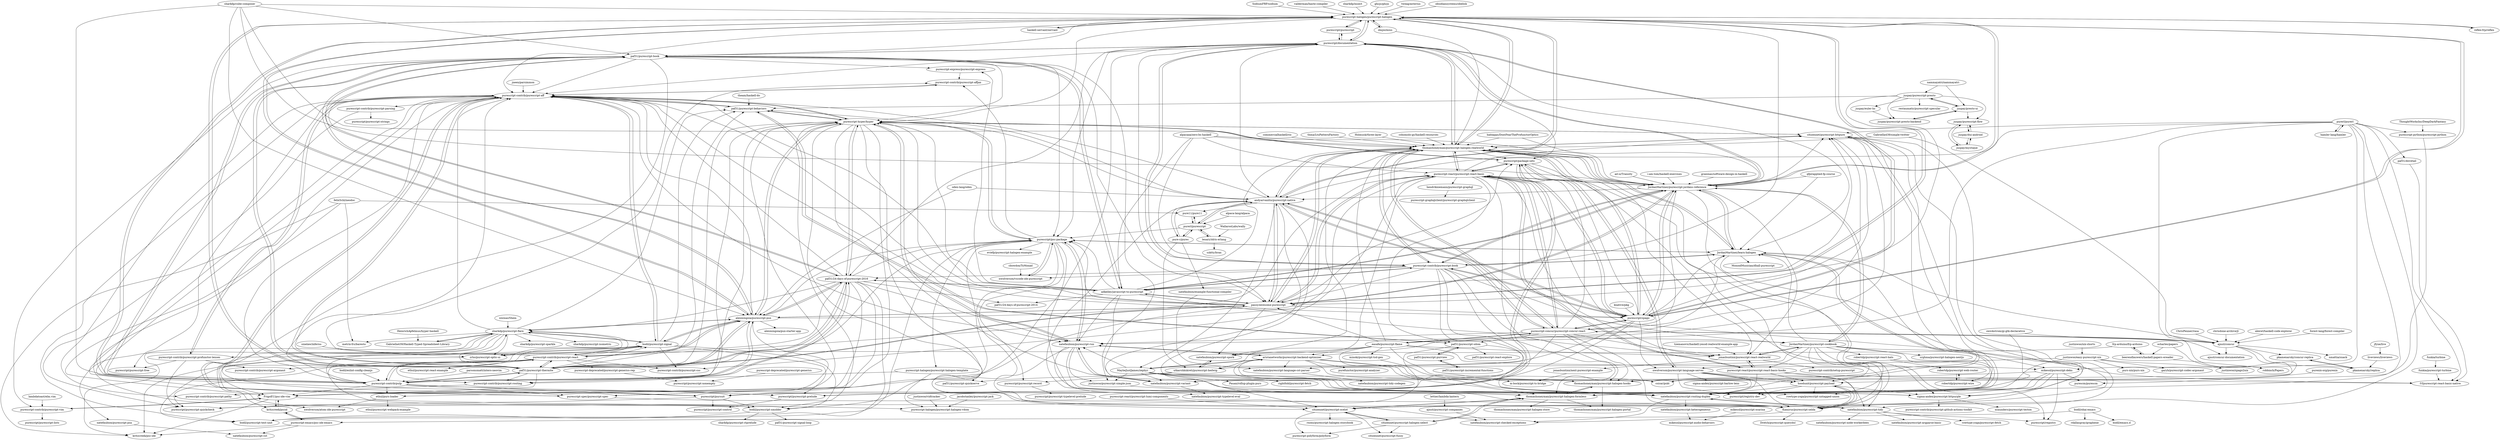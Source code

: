 digraph G {
"tweag/asterius" -> "purescript-halogen/purescript-halogen" ["e"=1]
"purescript/purescript" -> "purescript-halogen/purescript-halogen" ["e"=1]
"purescript/purescript" -> "purescript/documentation" ["e"=1]
"JordanMartinez/purescript-jordans-reference" -> "thomashoneyman/purescript-halogen-realworld"
"JordanMartinez/purescript-jordans-reference" -> "purescript-contrib/purescript-book"
"JordanMartinez/purescript-jordans-reference" -> "JordanMartinez/learn-halogen"
"JordanMartinez/purescript-jordans-reference" -> "purescript/spago"
"JordanMartinez/purescript-jordans-reference" -> "purescript-halogen/purescript-halogen"
"JordanMartinez/purescript-jordans-reference" -> "JordanMartinez/purescript-cookbook"
"JordanMartinez/purescript-jordans-reference" -> "purescript/documentation"
"JordanMartinez/purescript-jordans-reference" -> "purescript-react/purescript-react-basic"
"JordanMartinez/purescript-jordans-reference" -> "passy/awesome-purescript"
"JordanMartinez/purescript-jordans-reference" -> "purescript-concur/purescript-concur-react"
"JordanMartinez/purescript-jordans-reference" -> "citizennet/purescript-httpure"
"JordanMartinez/purescript-jordans-reference" -> "adkelley/javascript-to-purescript"
"JordanMartinez/purescript-jordans-reference" -> "Kamirus/purescript-selda"
"JordanMartinez/purescript-jordans-reference" -> "jonasbuntinx/purescript-react-realworld"
"JordanMartinez/purescript-jordans-reference" -> "andyarvanitis/purescript-native"
"qfpl/applied-fp-course" -> "JordanMartinez/learn-halogen" ["e"=1]
"qfpl/applied-fp-course" -> "JordanMartinez/purescript-jordans-reference" ["e"=1]
"cohomolo-gy/haskell-resources" -> "thomashoneyman/purescript-halogen-realworld" ["e"=1]
"hablapps/DontFearTheProfunctorOptics" -> "JordanMartinez/purescript-jordans-reference" ["e"=1]
"hablapps/DontFearTheProfunctorOptics" -> "thomashoneyman/purescript-halogen-realworld" ["e"=1]
"paf31/purescript-purview" -> "paf31/purescript-incremental-functions"
"paf31/purescript-purview" -> "paf31/purescript-sdom"
"i-am-tom/haskell-exercises" -> "JordanMartinez/purescript-jordans-reference" ["e"=1]
"obsidiansystems/obelisk" -> "purescript-halogen/purescript-halogen" ["e"=1]
"alexwl/haskell-code-explorer" -> "ajnsit/concur" ["e"=1]
"commercialhaskell/rio" -> "thomashoneyman/purescript-halogen-realworld" ["e"=1]
"lettier/lambda-lantern" -> "ajnsit/purescript-companies"
"ajnsit/purescript-companies" -> "natefaubion/purescript-checked-exceptions"
"thma/LtuPatternFactory" -> "thomashoneyman/purescript-halogen-realworld" ["e"=1]
"thomashoneyman/purescript-halogen-realworld" -> "JordanMartinez/purescript-jordans-reference"
"thomashoneyman/purescript-halogen-realworld" -> "purescript-halogen/purescript-halogen"
"thomashoneyman/purescript-halogen-realworld" -> "purescript/spago"
"thomashoneyman/purescript-halogen-realworld" -> "JordanMartinez/learn-halogen"
"thomashoneyman/purescript-halogen-realworld" -> "purescript-contrib/purescript-book"
"thomashoneyman/purescript-halogen-realworld" -> "thomashoneyman/purescript-halogen-formless"
"thomashoneyman/purescript-halogen-realworld" -> "purescript-react/purescript-react-basic"
"thomashoneyman/purescript-halogen-realworld" -> "purescript/documentation"
"thomashoneyman/purescript-halogen-realworld" -> "purescript-concur/purescript-concur-react"
"thomashoneyman/purescript-halogen-realworld" -> "citizennet/purescript-httpure"
"thomashoneyman/purescript-halogen-realworld" -> "jonasbuntinx/purescript-react-realworld"
"thomashoneyman/purescript-halogen-realworld" -> "andyarvanitis/purescript-native"
"thomashoneyman/purescript-halogen-realworld" -> "natefaubion/purescript-spork"
"thomashoneyman/purescript-halogen-realworld" -> "purescript/package-sets"
"thomashoneyman/purescript-halogen-realworld" -> "passy/awesome-purescript"
"JordanMartinez/learn-halogen" -> "JordanMartinez/purescript-jordans-reference"
"JordanMartinez/learn-halogen" -> "thomashoneyman/purescript-halogen-realworld"
"JordanMartinez/learn-halogen" -> "citizennet/purescript-ocelot"
"JordanMartinez/learn-halogen" -> "thomashoneyman/purescript-halogen-formless"
"JordanMartinez/learn-halogen" -> "thomashoneyman/purescript-halogen-hooks"
"JordanMartinez/learn-halogen" -> "purescript/psc-package"
"JordanMartinez/learn-halogen" -> "purescript-contrib/purescript-book"
"JordanMartinez/learn-halogen" -> "MonoidMusician/dhall-purescript" ["e"=1]
"nwolverson/purescript-language-server" -> "natefaubion/purescript-tidy"
"nwolverson/purescript-language-server" -> "purescript/package-sets"
"nwolverson/purescript-language-server" -> "hoodunit/purescript-payload"
"nwolverson/purescript-language-server" -> "Kamirus/purescript-selda"
"nwolverson/purescript-language-server" -> "sigma-andex/purescript-barlow-lens"
"nwolverson/purescript-language-server" -> "purescript/registry-dev"
"nwolverson/purescript-language-server" -> "natefaubion/purescript-routing-duplex"
"citizennet/purescript-halogen-select" -> "citizennet/purescript-fuzzy"
"citizennet/purescript-halogen-select" -> "citizennet/purescript-ocelot"
"citizennet/purescript-halogen-select" -> "purescript-polyform/polyform"
"citizennet/purescript-halogen-select" -> "thomashoneyman/purescript-halogen-formless"
"citizennet/purescript-ocelot" -> "citizennet/purescript-halogen-select"
"citizennet/purescript-ocelot" -> "purescript-polyform/polyform"
"citizennet/purescript-ocelot" -> "citizennet/purescript-fuzzy"
"citizennet/purescript-ocelot" -> "rnons/purescript-halogen-storybook"
"citizennet/purescript-ocelot" -> "thomashoneyman/purescript-halogen-formless"
"thomashoneyman/purescript-halogen-formless" -> "citizennet/purescript-halogen-select"
"thomashoneyman/purescript-halogen-formless" -> "thomashoneyman/purescript-halogen-hooks"
"thomashoneyman/purescript-halogen-formless" -> "citizennet/purescript-ocelot"
"thomashoneyman/purescript-halogen-formless" -> "thomashoneyman/purescript-halogen-store"
"thomashoneyman/purescript-halogen-formless" -> "JordanMartinez/learn-halogen"
"thomashoneyman/purescript-halogen-formless" -> "thomashoneyman/purescript-halogen-portal"
"pure-c/purec" -> "andyarvanitis/purescript-native"
"pure-c/purec" -> "purerl/purescript"
"pure-c/purec" -> "utkarshkukreti/purescript-hedwig"
"pure-c/purec" -> "natefaubion/example-functional-compiler"
"natefaubion/purescript-routing-duplex" -> "natefaubion/purescript-tidy"
"natefaubion/purescript-routing-duplex" -> "natefaubion/purescript-checked-exceptions"
"natefaubion/purescript-routing-duplex" -> "natefaubion/purescript-heterogeneous"
"purescript/spago" -> "thomashoneyman/purescript-halogen-realworld"
"purescript/spago" -> "purescript-halogen/purescript-halogen"
"purescript/spago" -> "JordanMartinez/purescript-jordans-reference"
"purescript/spago" -> "purescript/documentation"
"purescript/spago" -> "purescript/package-sets"
"purescript/spago" -> "purescript-concur/purescript-concur-react"
"purescript/spago" -> "nwolverson/purescript-language-server"
"purescript/spago" -> "andyarvanitis/purescript-native"
"purescript/spago" -> "purescript-react/purescript-react-basic"
"purescript/spago" -> "purescript-contrib/purescript-aff"
"purescript/spago" -> "purescript/pursuit"
"purescript/spago" -> "citizennet/purescript-httpure"
"purescript/spago" -> "JordanMartinez/learn-halogen"
"purescript/spago" -> "purescript-contrib/purescript-book"
"purescript/spago" -> "MaybeJustJames/zephyr"
"hoodunit/purescript-payload" -> "Kamirus/purescript-selda"
"hoodunit/purescript-payload" -> "rowtype-yoga/purescript-untagged-union"
"hoodunit/purescript-payload" -> "sigma-andex/purescript-httpurple"
"hoodunit/purescript-payload" -> "purescript/registry-dev"
"hoodunit/purescript-payload" -> "natefaubion/purescript-routing-duplex"
"hamler-lang/hamler" -> "purerl/purerl" ["e"=1]
"easafe/purescript-flame" -> "purescript-concur/purescript-concur-react"
"easafe/purescript-flame" -> "natefaubion/purescript-spork"
"easafe/purescript-flame" -> "utkarshkukreti/purescript-hedwig"
"easafe/purescript-flame" -> "hoodunit/purescript-payload"
"easafe/purescript-flame" -> "jonasbuntinx/purescript-react-realworld"
"easafe/purescript-flame" -> "mikesol/purescript-deku"
"easafe/purescript-flame" -> "aristanetworks/purescript-backend-optimizer"
"easafe/purescript-flame" -> "sigma-andex/purescript-httpurple"
"easafe/purescript-flame" -> "minoki/purescript-tsd-gen"
"easafe/purescript-flame" -> "citizennet/purescript-httpure"
"easafe/purescript-flame" -> "thomashoneyman/purescript-halogen-realworld"
"easafe/purescript-flame" -> "passy/awesome-purescript"
"owickstrom/gi-gtk-declarative" -> "natefaubion/purescript-routing-duplex" ["e"=1]
"owickstrom/gi-gtk-declarative" -> "ajnsit/concur" ["e"=1]
"pkamenarsky/concur-replica" -> "pkamenarsky/replica"
"Holmusk/three-layer" -> "thomashoneyman/purescript-halogen-realworld" ["e"=1]
"purescript-react/purescript-react-basic-hooks" -> "purescript-react/purescript-react-basic"
"purescript-react/purescript-react-basic-hooks" -> "hoodunit/purescript-payload"
"purescript-react/purescript-react-basic-hooks" -> "f-f/purescript-react-basic-native"
"purescript-react/purescript-react-basic-hooks" -> "jonasbuntinx/purescript-react-realworld"
"purescript-react/purescript-react-basic-hooks" -> "Kamirus/purescript-selda"
"purescript-react/purescript-react-basic-hooks" -> "natefaubion/purescript-routing-duplex"
"paf31/purescript-sdom" -> "paf31/purescript-behaviors"
"paf31/purescript-sdom" -> "paf31/purescript-purview"
"paf31/purescript-sdom" -> "paf31/purescript-react-explore"
"paf31/purescript-sdom" -> "natefaubion/purescript-routing-duplex"
"paf31/purescript-sdom" -> "purescript/purescript-quickcheck"
"hendrikniemann/purescript-graphql" -> "purescript-graphqlclient/purescript-graphqlclient"
"MaybeJustJames/zephyr" -> "natefaubion/purescript-routing-duplex"
"MaybeJustJames/zephyr" -> "natefaubion/purescript-run"
"MaybeJustJames/zephyr" -> "natefaubion/purescript-variant"
"MaybeJustJames/zephyr" -> "csicar/pskt"
"MaybeJustJames/zephyr" -> "citizennet/purescript-ocelot"
"MaybeJustJames/zephyr" -> "Pauan/rollup-plugin-purs"
"MaybeJustJames/zephyr" -> "aristanetworks/purescript-backend-optimizer"
"MaybeJustJames/zephyr" -> "thomashoneyman/purescript-halogen-hooks"
"MaybeJustJames/zephyr" -> "rightfold/purescript-fetch"
"MaybeJustJames/zephyr" -> "justinwoo/purescript-simple-json"
"alpacaaa/zero-bs-haskell" -> "JordanMartinez/purescript-jordans-reference" ["e"=1]
"alpacaaa/zero-bs-haskell" -> "thomashoneyman/purescript-halogen-realworld" ["e"=1]
"alpacaaa/zero-bs-haskell" -> "purescript-contrib/purescript-book" ["e"=1]
"alpacaaa/zero-bs-haskell" -> "adkelley/javascript-to-purescript" ["e"=1]
"alpacaaa/zero-bs-haskell" -> "purescript-react/purescript-react-basic" ["e"=1]
"juspay/purescript-presto" -> "juspay/presto-ui"
"juspay/purescript-presto" -> "juspay/purescript-presto-backend"
"juspay/purescript-presto" -> "restaumatic/purescript-specular"
"juspay/purescript-presto" -> "juspay/euler-hs" ["e"=1]
"juspay/purescript-presto" -> "paf31/purescript-behaviors"
"juspay/purescript-presto" -> "juspay/purescript-flow"
"juspay/purescript-presto" -> "passy/awesome-purescript"
"pkamenarsky/replica" -> "pkamenarsky/concur-replica"
"purescript-contrib/purescript-react" -> "paf31/purescript-thermite"
"purescript-contrib/purescript-react" -> "bodil/purescript-signal"
"purescript-contrib/purescript-react" -> "alexmingoia/purescript-pux"
"purescript-contrib/purescript-react" -> "purescript-contrib/purescript-aff"
"purescript-contrib/purescript-react" -> "purescript-contrib/purescript-routing"
"purescript-contrib/purescript-react" -> "purescript-contrib/pulp"
"purescript-contrib/purescript-react" -> "purescript/purescript-quickcheck"
"purescript-contrib/purescript-react" -> "ethul/purescript-react-example"
"purescript-contrib/purescript-react" -> "purescript-contrib/purescript-css"
"purescript-contrib/purescript-react" -> "purescript-react/purescript-react-basic"
"purescript-contrib/purescript-react" -> "purescript-contrib/purescript-argonaut"
"purescript-contrib/purescript-react" -> "purescript-deprecated/purescript-generics-rep"
"purescript-contrib/purescript-react" -> "sharkdp/purescript-flare"
"knative/pkg" -> "purescript/spago" ["e"=1]
"justinwoo/easy-purescript-nix" -> "nwolverson/purescript-language-server"
"justinwoo/easy-purescript-nix" -> "thomashoneyman/purescript-halogen-formless"
"justinwoo/easy-purescript-nix" -> "garyb/purescript-codec-argonaut"
"justinwoo/easy-purescript-nix" -> "justinwoo/spago2nix"
"justinwoo/easy-purescript-nix" -> "purs-nix/purs-nix"
"forest-lang/forest-compiler" -> "ajnsit/concur" ["e"=1]
"purescript-contrib/purescript-book" -> "JordanMartinez/purescript-jordans-reference"
"purescript-contrib/purescript-book" -> "thomashoneyman/purescript-halogen-realworld"
"purescript-contrib/purescript-book" -> "JordanMartinez/learn-halogen"
"purescript-contrib/purescript-book" -> "purescript/spago"
"purescript-contrib/purescript-book" -> "purescript/documentation"
"purescript-contrib/purescript-book" -> "purescript-halogen/purescript-halogen"
"purescript-contrib/purescript-book" -> "thomashoneyman/purescript-halogen-formless"
"purescript-contrib/purescript-book" -> "adkelley/javascript-to-purescript"
"purescript-contrib/purescript-book" -> "passy/awesome-purescript"
"purescript-contrib/purescript-book" -> "paf31/24-days-of-purescript-2016"
"purescript-contrib/purescript-book" -> "JordanMartinez/purescript-cookbook"
"purescript-contrib/purescript-book" -> "purescript/pursuit"
"purescript-contrib/purescript-book" -> "nwolverson/vscode-ide-purescript"
"purescript-contrib/purescript-book" -> "utkarshkukreti/purescript-hedwig"
"purescript-contrib/purescript-book" -> "jonasbuntinx/purescript-react-realworld"
"Kamirus/purescript-selda" -> "hoodunit/purescript-payload"
"Kamirus/purescript-selda" -> "natefaubion/purescript-checked-exceptions"
"Kamirus/purescript-selda" -> "Dretch/purescript-querydsl"
"tzemanovic/haskell-yesod-realworld-example-app" -> "jonasbuntinx/purescript-react-realworld" ["e"=1]
"purescript-concur/purescript-concur-react" -> "ajnsit/concur"
"purescript-concur/purescript-concur-react" -> "ajnsit/concur-documentation"
"purescript-concur/purescript-concur-react" -> "easafe/purescript-flame"
"purescript-concur/purescript-concur-react" -> "paf31/purescript-sdom"
"purescript-concur/purescript-concur-react" -> "natefaubion/purescript-run"
"purescript-concur/purescript-concur-react" -> "natefaubion/purescript-variant"
"purescript-concur/purescript-concur-react" -> "purescript/spago"
"purescript-concur/purescript-concur-react" -> "thomashoneyman/purescript-halogen-hooks"
"purescript-concur/purescript-concur-react" -> "thomashoneyman/purescript-halogen-realworld"
"purescript-concur/purescript-concur-react" -> "purescript/package-sets"
"purescript-concur/purescript-concur-react" -> "Kamirus/purescript-selda"
"purescript-concur/purescript-concur-react" -> "JordanMartinez/learn-halogen"
"purescript-concur/purescript-concur-react" -> "andyarvanitis/purescript-native"
"purescript-concur/purescript-concur-react" -> "purescript-react/purescript-react-basic"
"purescript-concur/purescript-concur-react" -> "jonasbuntinx/purescript-react-realworld"
"funkia/purescript-turbine" -> "f-f/purescript-react-basic-native"
"utkarshkukreti/purescript-hedwig" -> "natefaubion/purescript-spork"
"utkarshkukreti/purescript-hedwig" -> "purescript/purescript-record"
"utkarshkukreti/purescript-hedwig" -> "paf31/purescript-quickserve"
"purescript-react/purescript-react-basic" -> "purescript-react/purescript-react-basic-hooks"
"purescript-react/purescript-react-basic" -> "purescript/package-sets"
"purescript-react/purescript-react-basic" -> "thomashoneyman/purescript-halogen-realworld"
"purescript-react/purescript-react-basic" -> "hendrikniemann/purescript-graphql"
"purescript-react/purescript-react-basic" -> "JordanMartinez/purescript-jordans-reference"
"purescript-react/purescript-react-basic" -> "purescript/spago"
"purescript-react/purescript-react-basic" -> "f-f/purescript-react-basic-native"
"purescript-react/purescript-react-basic" -> "natefaubion/purescript-spork"
"purescript-react/purescript-react-basic" -> "passy/awesome-purescript"
"purescript-react/purescript-react-basic" -> "thomashoneyman/purescript-halogen-hooks"
"purescript-react/purescript-react-basic" -> "purescript-concur/purescript-concur-react"
"purescript-react/purescript-react-basic" -> "citizennet/purescript-httpure"
"purescript-react/purescript-react-basic" -> "jonasbuntinx/purescript-react-realworld"
"purescript-react/purescript-react-basic" -> "paf31/purescript-sdom"
"purescript-react/purescript-react-basic" -> "purescript-contrib/purescript-css"
"purescript-react/purescript-lumi-components" -> "citizennet/purescript-ocelot"
"juspay/presto-ui" -> "juspay/purescript-presto-backend"
"juspay/presto-ui" -> "juspay/purescript-presto"
"juspay/presto-ui" -> "juspay/purescript-flow"
"natefaubion/purescript-heterogeneous" -> "mikesol/purescript-audio-behaviors"
"purescript-contrib/purescript-parsing" -> "purescript/purescript-strings"
"purescript-contrib/purescript-parsing" -> "purescript/purescript-quickcheck"
"juspay/purescript-presto-backend" -> "juspay/presto-ui"
"minoki/purescript-tsd-gen" -> "m-bock/purescript-ts-bridge"
"jonasbuntinx/next-purescript-example" -> "m-bock/purescript-ts-bridge"
"purescript-deprecated/purescript-generics" -> "purescript/purescript-nonempty"
"justinwoo/nix-shorts" -> "justinwoo/easy-purescript-nix" ["e"=1]
"reflex-frp/reflex" -> "purescript-halogen/purescript-halogen" ["e"=1]
"Gabriella439/simple-twitter" -> "ajnsit/concur" ["e"=1]
"Gabriella439/simple-twitter" -> "thomashoneyman/purescript-halogen-realworld" ["e"=1]
"frp-arduino/frp-arduino" -> "zrho/purescript-optic-ui"
"frp-arduino/frp-arduino" -> "beerendlauwers/haskell-papers-ereader"
"andyarvanitis/purescript-native" -> "pure-c/purec"
"andyarvanitis/purescript-native" -> "purescript-hyper/hyper"
"andyarvanitis/purescript-native" -> "pure11/pure11"
"andyarvanitis/purescript-native" -> "purescript/spago"
"andyarvanitis/purescript-native" -> "purescript-contrib/purescript-aff"
"andyarvanitis/purescript-native" -> "purescript-concur/purescript-concur-react"
"andyarvanitis/purescript-native" -> "MaybeJustJames/zephyr"
"andyarvanitis/purescript-native" -> "purescript-halogen/purescript-halogen"
"andyarvanitis/purescript-native" -> "thomashoneyman/purescript-halogen-realworld"
"andyarvanitis/purescript-native" -> "paf31/purescript-behaviors"
"andyarvanitis/purescript-native" -> "Kamirus/purescript-selda"
"andyarvanitis/purescript-native" -> "passy/awesome-purescript"
"andyarvanitis/purescript-native" -> "purerl/purescript"
"andyarvanitis/purescript-native" -> "thomashoneyman/purescript-halogen-formless"
"andyarvanitis/purescript-native" -> "natefaubion/purescript-routing-duplex"
"JordanMartinez/purescript-cookbook" -> "jonasbuntinx/purescript-react-realworld"
"JordanMartinez/purescript-cookbook" -> "natefaubion/purescript-routing-duplex"
"JordanMartinez/purescript-cookbook" -> "JordanMartinez/purescript-jordans-reference"
"JordanMartinez/purescript-cookbook" -> "robertdp/purescript-react-halo"
"JordanMartinez/purescript-cookbook" -> "Kamirus/purescript-selda"
"JordanMartinez/purescript-cookbook" -> "purescript-react/purescript-react-basic-hooks"
"JordanMartinez/purescript-cookbook" -> "srghma/purescript-halogen-nextjs"
"JordanMartinez/purescript-cookbook" -> "sigma-andex/purescript-httpurple"
"JordanMartinez/purescript-cookbook" -> "mikesol/purescript-deku"
"JordanMartinez/purescript-cookbook" -> "natefaubion/purescript-language-cst-parser"
"JordanMartinez/purescript-cookbook" -> "rowtype-yoga/purescript-untagged-union"
"JordanMartinez/purescript-cookbook" -> "JordanMartinez/learn-halogen"
"purescript-contrib/purescript-vim" -> "FrigoEU/psc-ide-vim"
"purescript-contrib/purescript-vim" -> "purescript/purescript-lists"
"lenary/idris-erlang" -> "szktty/bran"
"lenary/idris-erlang" -> "purerl/purescript"
"haskell-servant/servant" -> "purescript-halogen/purescript-halogen" ["e"=1]
"graninas/software-design-in-haskell" -> "JordanMartinez/purescript-jordans-reference" ["e"=1]
"ocharles/papers" -> "beerendlauwers/haskell-papers-ereader" ["e"=1]
"ocharles/papers" -> "robbinch/Papers" ["e"=1]
"cbowdon/TsMonad" -> "nwolverson/vscode-ide-purescript" ["e"=1]
"paf31/purescript-book" -> "paf31/24-days-of-purescript-2016"
"paf31/purescript-book" -> "purescript-contrib/pulp"
"paf31/purescript-book" -> "alexmingoia/purescript-pux"
"paf31/purescript-book" -> "paf31/purescript-thermite"
"paf31/purescript-book" -> "purescript/psc-package"
"paf31/purescript-book" -> "purescript/documentation"
"paf31/purescript-book" -> "purescript-hyper/hyper"
"paf31/purescript-book" -> "purescript-contrib/purescript-aff"
"paf31/purescript-book" -> "purescript/pursuit"
"paf31/purescript-book" -> "adkelley/javascript-to-purescript"
"paf31/purescript-book" -> "purescript-halogen/purescript-halogen"
"paf31/purescript-book" -> "justinwoo/purescript-simple-json"
"paf31/purescript-book" -> "passy/awesome-purescript"
"paf31/purescript-book" -> "purescript-contrib/purescript-vim"
"paf31/purescript-book" -> "purescript-express/purescript-express"
"purescript/pursuit" -> "purescript/purescript-control"
"purescript/pursuit" -> "purescript/purescript-quickcheck"
"purescript/pursuit" -> "bodil/purescript-smolder"
"bodil/purescript-signal" -> "purescript-contrib/purescript-aff"
"bodil/purescript-signal" -> "alexmingoia/purescript-pux"
"bodil/purescript-signal" -> "paf31/purescript-behaviors"
"bodil/purescript-signal" -> "purescript/purescript-prelude"
"bodil/purescript-signal" -> "zrho/purescript-optic-ui"
"bodil/purescript-signal" -> "bodil/purescript-test-unit"
"bodil/purescript-signal" -> "sharkdp/purescript-flare"
"bodil/purescript-signal" -> "bodil/purescript-smolder"
"bodil/purescript-signal" -> "purescript-contrib/purescript-css"
"bodil/purescript-signal" -> "purescript-contrib/purescript-profunctor-lenses"
"bodil/purescript-signal" -> "purescript-contrib/purescript-react"
"bodil/purescript-smolder" -> "sharkdp/purescript-ctprelude"
"bodil/purescript-smolder" -> "paf31/purescript-signal-loop"
"bodil/purescript-smolder" -> "bodil/purescript-test-unit"
"liveviews/liveviews" -> "pkamenarsky/replica"
"purescript-contrib/pulp" -> "alexmingoia/purescript-pux"
"purescript-contrib/pulp" -> "paf31/purescript-book"
"purescript-contrib/pulp" -> "paf31/purescript-thermite"
"purescript-contrib/pulp" -> "purescript-hyper/hyper"
"purescript-contrib/pulp" -> "purescript-halogen/purescript-halogen"
"purescript-contrib/pulp" -> "purescript/pursuit"
"purescript-contrib/pulp" -> "paf31/24-days-of-purescript-2016"
"purescript-contrib/pulp" -> "purescript-spec/purescript-spec"
"purescript-contrib/pulp" -> "FrigoEU/psc-ide-vim"
"purescript-contrib/pulp" -> "purescript/purescript-prelude"
"purescript-contrib/pulp" -> "bodil/purescript-signal"
"purescript-contrib/pulp" -> "purescript-contrib/purescript-aff"
"purescript-contrib/pulp" -> "ethul/purs-loader"
"purescript-contrib/pulp" -> "purescript-contrib/purescript-react"
"purescript-contrib/pulp" -> "purescript-contrib/purescript-affjax"
"ethul/purs-loader" -> "ethul/purescript-webpack-example"
"ethul/purs-loader" -> "nwolverson/atom-ide-purescript"
"purescript-express/purescript-express" -> "purescript-contrib/purescript-affjax"
"purerl/purerl" -> "natefaubion/purescript-routing-duplex"
"purerl/purerl" -> "mikesol/purescript-deku"
"purerl/purerl" -> "andyarvanitis/purescript-native"
"purerl/purerl" -> "aristanetworks/purescript-backend-optimizer"
"purerl/purerl" -> "citizennet/purescript-httpure"
"purerl/purerl" -> "hamler-lang/hamler" ["e"=1]
"purerl/purerl" -> "paf31/dovetail"
"purerl/purerl" -> "hoodunit/purescript-payload"
"purerl/purerl" -> "f-f/purescript-react-basic-native"
"purerl/purerl" -> "purescript-python/purescript-python"
"purerl/purerl" -> "natefaubion/purescript-tidy"
"paf31/purescript-behaviors" -> "paf31/purescript-sdom"
"paf31/purescript-behaviors" -> "purescript-hyper/hyper"
"paf31/purescript-behaviors" -> "purescript-contrib/purescript-aff"
"sinelaw/infernu" -> "zrho/purescript-optic-ui" ["e"=1]
"paf31/purescript-thermite" -> "alexmingoia/purescript-pux"
"paf31/purescript-thermite" -> "purescript-contrib/purescript-react"
"paf31/purescript-thermite" -> "purescript-contrib/purescript-aff"
"paf31/purescript-thermite" -> "purescript-halogen/purescript-halogen"
"paf31/purescript-thermite" -> "purescript-contrib/pulp"
"paf31/purescript-thermite" -> "purescript-contrib/purescript-routing"
"paf31/purescript-thermite" -> "purescript-hyper/hyper"
"paf31/purescript-thermite" -> "bodil/purescript-signal"
"paf31/purescript-thermite" -> "purescript/psc-package"
"paf31/purescript-thermite" -> "paf31/purescript-behaviors"
"paf31/purescript-thermite" -> "paf31/purescript-book"
"paf31/purescript-thermite" -> "sharkdp/purescript-flare"
"paf31/purescript-thermite" -> "passy/awesome-purescript"
"paf31/purescript-thermite" -> "FrigoEU/psc-ide-vim"
"paf31/purescript-thermite" -> "paf31/24-days-of-purescript-2016"
"jonasbuntinx/purescript-react-realworld" -> "JordanMartinez/purescript-cookbook"
"jonasbuntinx/purescript-react-realworld" -> "purescript-react/purescript-react-basic-hooks"
"jonasbuntinx/purescript-react-realworld" -> "jonasbuntinx/next-purescript-example"
"jonasbuntinx/purescript-react-realworld" -> "purescript-contrib/setup-purescript"
"thomashoneyman/purescript-halogen-hooks" -> "thomashoneyman/purescript-halogen-portal"
"thomashoneyman/purescript-halogen-hooks" -> "thomashoneyman/purescript-halogen-formless"
"purescript-python/purescript-python" -> "csicar/pskt"
"robertdp/purescript-web-router" -> "robertdp/purescript-wire"
"robertdp/purescript-wire" -> "robertdp/purescript-web-router"
"sharkdp/cube-composer" -> "purescript-halogen/purescript-halogen" ["e"=1]
"sharkdp/cube-composer" -> "alexmingoia/purescript-pux" ["e"=1]
"sharkdp/cube-composer" -> "thomashoneyman/purescript-halogen-realworld" ["e"=1]
"sharkdp/cube-composer" -> "purescript-contrib/pulp" ["e"=1]
"sharkdp/cube-composer" -> "JordanMartinez/purescript-jordans-reference" ["e"=1]
"sharkdp/cube-composer" -> "paf31/purescript-book" ["e"=1]
"SodiumFRP/sodium" -> "purescript-halogen/purescript-halogen" ["e"=1]
"purescript-contrib/purescript-routing" -> "purescript-contrib/purescript-pathy"
"passy/awesome-purescript" -> "alexmingoia/purescript-pux"
"passy/awesome-purescript" -> "purescript-react/purescript-react-basic"
"passy/awesome-purescript" -> "JordanMartinez/purescript-jordans-reference"
"passy/awesome-purescript" -> "purescript-halogen/purescript-halogen"
"passy/awesome-purescript" -> "paf31/purescript-thermite"
"passy/awesome-purescript" -> "andyarvanitis/purescript-native"
"passy/awesome-purescript" -> "purescript-hyper/hyper"
"passy/awesome-purescript" -> "adkelley/javascript-to-purescript"
"passy/awesome-purescript" -> "thomashoneyman/purescript-halogen-realworld"
"passy/awesome-purescript" -> "purescript-contrib/purescript-aff"
"passy/awesome-purescript" -> "purescript/spago"
"passy/awesome-purescript" -> "natefaubion/purescript-spork"
"passy/awesome-purescript" -> "purescript/package-sets"
"passy/awesome-purescript" -> "purescript-spec/purescript-spec"
"passy/awesome-purescript" -> "purescript/psc-package"
"purescript-contrib/purescript-affjax" -> "purescript-contrib/purescript-aff"
"purescript-contrib/purescript-aff" -> "purescript-contrib/purescript-affjax"
"purescript-contrib/purescript-aff" -> "purescript-spec/purescript-spec"
"purescript-contrib/purescript-aff" -> "paf31/purescript-behaviors"
"purescript-contrib/purescript-aff" -> "purescript-contrib/purescript-profunctor-lenses"
"purescript-contrib/purescript-aff" -> "purescript-hyper/hyper"
"purescript-contrib/purescript-aff" -> "bodil/purescript-signal"
"purescript-contrib/purescript-aff" -> "natefaubion/purescript-run"
"purescript-contrib/purescript-aff" -> "purescript/purescript-prelude"
"purescript-contrib/purescript-aff" -> "bodil/purescript-test-unit"
"purescript-contrib/purescript-aff" -> "purescript-contrib/purescript-parsing"
"purescript-contrib/purescript-aff" -> "purescript/pursuit"
"purescript-contrib/purescript-aff" -> "purescript/purescript-free"
"purescript-contrib/purescript-aff" -> "bodil/purescript-smolder"
"purescript-contrib/purescript-aff" -> "purescript-contrib/purescript-pathy"
"purescript-contrib/purescript-aff" -> "paf31/purescript-thermite"
"jfyne/live" -> "liveviews/liveviews" ["e"=1]
"purescript-halogen/purescript-halogen" -> "thomashoneyman/purescript-halogen-realworld"
"purescript-halogen/purescript-halogen" -> "alexmingoia/purescript-pux"
"purescript-halogen/purescript-halogen" -> "purescript/spago"
"purescript-halogen/purescript-halogen" -> "purescript/purescript" ["e"=1]
"purescript-halogen/purescript-halogen" -> "JordanMartinez/purescript-jordans-reference"
"purescript-halogen/purescript-halogen" -> "haskell-servant/servant" ["e"=1]
"purescript-halogen/purescript-halogen" -> "paf31/purescript-thermite"
"purescript-halogen/purescript-halogen" -> "purescript-contrib/purescript-aff"
"purescript-halogen/purescript-halogen" -> "purescript-contrib/pulp"
"purescript-halogen/purescript-halogen" -> "purescript/documentation"
"purescript-halogen/purescript-halogen" -> "dmjio/miso" ["e"=1]
"purescript-halogen/purescript-halogen" -> "andyarvanitis/purescript-native"
"purescript-halogen/purescript-halogen" -> "passy/awesome-purescript"
"purescript-halogen/purescript-halogen" -> "reflex-frp/reflex" ["e"=1]
"purescript-halogen/purescript-halogen" -> "purescript-hyper/hyper"
"bodil/ohai-emacs" -> "rdallasgray/graphene" ["e"=1]
"bodil/ohai-emacs" -> "bodil/emacs.d"
"bodil/ohai-emacs" -> "purescript-emacs/psc-ide-emacs"
"natefaubion/purescript-tidy" -> "natefaubion/purescript-argparse-basic"
"natefaubion/purescript-tidy" -> "rowtype-yoga/purescript-fetch"
"natefaubion/purescript-tidy" -> "natefaubion/purescript-node-workerbees"
"natefaubion/purescript-tidy" -> "purescript/registry"
"natefaubion/purescript-tidy" -> "natefaubion/purescript-routing-duplex"
"valderman/haste-compiler" -> "purescript-halogen/purescript-halogen" ["e"=1]
"paf31/dovetail" -> "f-f/purescript-react-basic-native"
"purescript/purescript-prelude" -> "purescript/purescript-control"
"purescript/purescript-prelude" -> "purescript/package-sets"
"natefaubion/example-functional-compiler" -> "natefaubion/purescript-language-cst-parser"
"mikesol/purescript-ocarina" -> "mikesol/purescript-audio-behaviors"
"natefaubion/purescript-language-cst-parser" -> "natefaubion/purescript-tidy-codegen"
"felixSchl/neodoc" -> "kritzcreek/psc-ide"
"felixSchl/neodoc" -> "FrigoEU/psc-ide-vim"
"felixSchl/neodoc" -> "pure11/pure11"
"felixSchl/neodoc" -> "metrix-frs/baresto"
"juspay/euler-hs" -> "juspay/purescript-presto-backend" ["e"=1]
"purescript-spec/purescript-spec" -> "purescript-contrib/purescript-aff"
"purescript-spec/purescript-spec" -> "Kamirus/purescript-selda"
"robertdp/purescript-react-halo" -> "robertdp/purescript-web-router"
"robertdp/purescript-react-halo" -> "robertdp/purescript-wire"
"purenix-org/purenix" -> "purescm/purescm" ["e"=1]
"purescript-contrib/purescript-profunctor-lenses" -> "purescript-contrib/purescript-aff"
"purescript-contrib/purescript-profunctor-lenses" -> "purescript-contrib/purescript-argonaut"
"purescript-contrib/purescript-profunctor-lenses" -> "purescript/purescript-quickcheck"
"purescript-contrib/purescript-profunctor-lenses" -> "purescript/purescript-free"
"WallarooLabs/wally" -> "lenary/idris-erlang" ["e"=1]
"zrho/purescript-optic-ui" -> "kritzcreek/psc-ide"
"beerendlauwers/haskell-papers-ereader" -> "robbinch/Papers"
"beerendlauwers/haskell-papers-ereader" -> "frp-arduino/frp-arduino"
"sharkdp/purescript-flare" -> "natefaubion/purescript-psa"
"sharkdp/purescript-flare" -> "paf31/purescript-behaviors"
"sharkdp/purescript-flare" -> "bodil/purescript-signal"
"sharkdp/purescript-flare" -> "alexmingoia/purescript-pux"
"sharkdp/purescript-flare" -> "zrho/purescript-optic-ui"
"sharkdp/purescript-flare" -> "sharkdp/purescript-sparkle"
"sharkdp/purescript-flare" -> "kritzcreek/pscid"
"sharkdp/purescript-flare" -> "kritzcreek/psc-ide"
"sharkdp/purescript-flare" -> "bodil/purescript-smolder"
"sharkdp/purescript-flare" -> "sharkdp/purescript-isometric"
"sharkdp/purescript-flare" -> "nwolverson/atom-ide-purescript"
"sharkdp/purescript-flare" -> "FrigoEU/psc-ide-vim"
"sharkdp/purescript-flare" -> "Gabriella439/Haskell-Typed-Spreadsheet-Library"
"sharkdp/purescript-flare" -> "metrix-frs/baresto"
"sharkdp/purescript-flare" -> "purescript-contrib/purescript-aff"
"natefaubion/purescript-psa" -> "natefaubion/purescript-cst"
"pure11/pure11" -> "purerl/purescript"
"oden-lang/oden" -> "andyarvanitis/purescript-native" ["e"=1]
"oden-lang/oden" -> "alexmingoia/purescript-pux" ["e"=1]
"sigma-andex/purescript-httpurple" -> "nsaunders/purescript-tecton"
"sigma-andex/purescript-httpurple" -> "purescript-contrib/purescript-github-actions-toolkit"
"mikesol/purescript-deku" -> "sigma-andex/purescript-httpurple"
"mikesol/purescript-deku" -> "thomashoneyman/purescript-halogen-hooks"
"mikesol/purescript-deku" -> "purescript/registry"
"mikesol/purescript-deku" -> "natefaubion/purescript-routing-duplex"
"mikesol/purescript-deku" -> "purescript/registry-dev"
"mikesol/purescript-deku" -> "purescm/purescm"
"purescript-halogen/purescript-halogen-template" -> "purescript-halogen/purescript-halogen-vdom"
"purescript-halogen/purescript-halogen-template" -> "purescript-contrib/purescript-routing"
"xixixao/Shem" -> "sharkdp/purescript-flare" ["e"=1]
"Gabriella439/Haskell-Typed-Spreadsheet-Library" -> "sharkdp/purescript-flare"
"nwolverson/vscode-ide-purescript" -> "purescript/psc-package"
"purescript-emacs/psc-ide-emacs" -> "kritzcreek/pscid"
"purescript-emacs/psc-ide-emacs" -> "kritzcreek/psc-ide"
"purescript-emacs/psc-ide-emacs" -> "natefaubion/purescript-cst"
"FrigoEU/psc-ide-vim" -> "purescript-contrib/purescript-vim"
"FrigoEU/psc-ide-vim" -> "purescript-halogen/purescript-halogen-vdom"
"FrigoEU/psc-ide-vim" -> "kritzcreek/pscid"
"FrigoEU/psc-ide-vim" -> "kritzcreek/psc-ide"
"alpaca-lang/alpaca" -> "purerl/purescript" ["e"=1]
"aristanetworks/purescript-backend-optimizer" -> "natefaubion/purescript-run"
"aristanetworks/purescript-backend-optimizer" -> "purescript/registry-dev"
"aristanetworks/purescript-backend-optimizer" -> "hoodunit/purescript-payload"
"aristanetworks/purescript-backend-optimizer" -> "purefunctor/purescript-analyzer"
"aristanetworks/purescript-backend-optimizer" -> "natefaubion/purescript-routing-duplex"
"aristanetworks/purescript-backend-optimizer" -> "MaybeJustJames/zephyr"
"aristanetworks/purescript-backend-optimizer" -> "thomashoneyman/purescript-halogen-formless"
"aristanetworks/purescript-backend-optimizer" -> "natefaubion/purescript-language-cst-parser"
"aristanetworks/purescript-backend-optimizer" -> "rowtype-yoga/purescript-untagged-union"
"alexmingoia/purescript-pux" -> "paf31/purescript-thermite"
"alexmingoia/purescript-pux" -> "purescript-halogen/purescript-halogen"
"alexmingoia/purescript-pux" -> "purescript-hyper/hyper"
"alexmingoia/purescript-pux" -> "purescript-contrib/pulp"
"alexmingoia/purescript-pux" -> "bodil/purescript-signal"
"alexmingoia/purescript-pux" -> "sharkdp/purescript-flare"
"alexmingoia/purescript-pux" -> "paf31/24-days-of-purescript-2016"
"alexmingoia/purescript-pux" -> "alexmingoia/pux-starter-app"
"alexmingoia/purescript-pux" -> "purescript-contrib/purescript-aff"
"alexmingoia/purescript-pux" -> "passy/awesome-purescript"
"alexmingoia/purescript-pux" -> "paf31/purescript-book"
"alexmingoia/purescript-pux" -> "purescript/psc-package"
"alexmingoia/purescript-pux" -> "purescript-contrib/purescript-react"
"alexmingoia/purescript-pux" -> "purescript-react/purescript-react-basic"
"alexmingoia/purescript-pux" -> "FrigoEU/psc-ide-vim"
"kritzcreek/pscid" -> "purescript-emacs/psc-ide-emacs"
"kritzcreek/pscid" -> "FrigoEU/psc-ide-vim"
"dmjio/miso" -> "purescript-halogen/purescript-halogen" ["e"=1]
"dmjio/miso" -> "thomashoneyman/purescript-halogen-realworld" ["e"=1]
"nammayatri/nammayatri" -> "juspay/presto-ui" ["e"=1]
"nammayatri/nammayatri" -> "juspay/purescript-presto" ["e"=1]
"purerl/purescript" -> "pure11/pure11"
"purerl/purescript" -> "pure-c/purec"
"purerl/purescript" -> "lenary/idris-erlang"
"purerl/purescript" -> "purescript/psc-package"
"purerl/purescript" -> "andyarvanitis/purescript-native"
"bodil/eslint-config-cleanjs" -> "purescript-contrib/pulp" ["e"=1]
"jneen/parsimmon" -> "purescript-contrib/purescript-aff" ["e"=1]
"purescript/package-sets" -> "nwolverson/purescript-language-server"
"purescript/package-sets" -> "purescript-hyper/hyper"
"purescript/package-sets" -> "purescript/purescript-prelude"
"purescript/package-sets" -> "purescript/registry"
"purescript/package-sets" -> "purescript-react/purescript-react-basic"
"purescript/package-sets" -> "natefaubion/purescript-tidy"
"HeinrichApfelmus/hyper-haskell" -> "Gabriella439/Haskell-Typed-Spreadsheet-Library" ["e"=1]
"parsonsmatt/intero-neovim" -> "purescript-contrib/pulp" ["e"=1]
"ThoughtWorksInc/DeepDarkFantasy" -> "purescript-python/purescript-python" ["e"=1]
"funkia/turbine" -> "funkia/purescript-turbine" ["e"=1]
"purescript-deprecated/purescript-generics-rep" -> "purescript/purescript-nonempty"
"purescript/documentation" -> "purescript/spago"
"purescript/documentation" -> "thomashoneyman/purescript-halogen-realworld"
"purescript/documentation" -> "JordanMartinez/purescript-jordans-reference"
"purescript/documentation" -> "purescript-halogen/purescript-halogen"
"purescript/documentation" -> "paf31/purescript-book"
"purescript/documentation" -> "purescript-contrib/purescript-book"
"purescript/documentation" -> "purescript/psc-package"
"purescript/documentation" -> "purescript/purescript" ["e"=1]
"purescript/documentation" -> "paf31/24-days-of-purescript-2016"
"purescript/documentation" -> "purescript-contrib/purescript-aff"
"purescript/documentation" -> "passy/awesome-purescript"
"purescript/documentation" -> "purescript/package-sets"
"purescript/documentation" -> "purescript/pursuit"
"purescript/documentation" -> "JordanMartinez/learn-halogen"
"purescript/documentation" -> "andyarvanitis/purescript-native"
"paf31/24-days-of-purescript-2016" -> "paf31/purescript-book"
"paf31/24-days-of-purescript-2016" -> "alexmingoia/purescript-pux"
"paf31/24-days-of-purescript-2016" -> "purescript-hyper/hyper"
"paf31/24-days-of-purescript-2016" -> "FrigoEU/psc-ide-vim"
"paf31/24-days-of-purescript-2016" -> "purescript-contrib/pulp"
"paf31/24-days-of-purescript-2016" -> "adkelley/javascript-to-purescript"
"paf31/24-days-of-purescript-2016" -> "ethul/purs-loader"
"paf31/24-days-of-purescript-2016" -> "sharkdp/purescript-flare"
"paf31/24-days-of-purescript-2016" -> "purescript/psc-package"
"paf31/24-days-of-purescript-2016" -> "bodil/purescript-test-unit"
"paf31/24-days-of-purescript-2016" -> "purescript-contrib/purescript-aff"
"paf31/24-days-of-purescript-2016" -> "paf31/purescript-thermite"
"paf31/24-days-of-purescript-2016" -> "zrho/purescript-optic-ui"
"paf31/24-days-of-purescript-2016" -> "paf31/24-days-of-purescript-2014"
"paf31/24-days-of-purescript-2016" -> "natefaubion/purescript-run"
"jacobstanley/purescript-jack" -> "purescript-halogen/purescript-halogen-vdom"
"ChrisPenner/rasa" -> "ajnsit/concur" ["e"=1]
"purescript-hyper/hyper" -> "paf31/purescript-behaviors"
"purescript-hyper/hyper" -> "alexmingoia/purescript-pux"
"purescript-hyper/hyper" -> "purescript-contrib/purescript-aff"
"purescript-hyper/hyper" -> "natefaubion/purescript-run"
"purescript-hyper/hyper" -> "purescript/psc-package"
"purescript-hyper/hyper" -> "purescript/package-sets"
"purescript-hyper/hyper" -> "bodil/purescript-smolder"
"purescript-hyper/hyper" -> "citizennet/purescript-httpure"
"purescript-hyper/hyper" -> "paf31/purescript-quickserve"
"purescript-hyper/hyper" -> "purescript-spec/purescript-spec"
"purescript-hyper/hyper" -> "FrigoEU/psc-ide-vim"
"purescript-hyper/hyper" -> "natefaubion/purescript-variant"
"purescript-hyper/hyper" -> "purescript-contrib/purescript-routing"
"purescript-hyper/hyper" -> "paf31/24-days-of-purescript-2016"
"purescript-hyper/hyper" -> "Kamirus/purescript-selda"
"lambdatoast/elm.vim" -> "purescript-contrib/purescript-vim" ["e"=1]
"ad-si/Transity" -> "JordanMartinez/purescript-jordans-reference" ["e"=1]
"sharkdp/insect" -> "purescript-halogen/purescript-halogen" ["e"=1]
"ghcjs/ghcjs" -> "purescript-halogen/purescript-halogen" ["e"=1]
"theam/haskell-do" -> "paf31/purescript-behaviors" ["e"=1]
"purescript/psc-package" -> "natefaubion/purescript-run"
"purescript/psc-package" -> "purescript-hyper/hyper"
"purescript/psc-package" -> "thomashoneyman/purescript-halogen-formless"
"purescript/psc-package" -> "citizennet/purescript-ocelot"
"purescript/psc-package" -> "bodil/purescript-smolder"
"purescript/psc-package" -> "purescript-halogen/purescript-halogen-template"
"purescript/psc-package" -> "purescript-contrib/purescript-affjax"
"purescript/psc-package" -> "bodil/purescript-test-unit"
"purescript/psc-package" -> "purescript/purescript-record"
"purescript/psc-package" -> "JordanMartinez/learn-halogen"
"purescript/psc-package" -> "nwolverson/vscode-ide-purescript"
"purescript/psc-package" -> "eviefp/purescript-halogen-example"
"paf31/purescript-incremental-functions" -> "paf31/purescript-purview"
"justinwoo/vidtracker" -> "purescript-halogen/purescript-halogen-vdom"
"natefaubion/purescript-run" -> "natefaubion/purescript-variant"
"natefaubion/purescript-run" -> "natefaubion/purescript-checked-exceptions"
"natefaubion/purescript-run" -> "justinwoo/purescript-simple-json"
"natefaubion/purescript-run" -> "natefaubion/purescript-routing-duplex"
"natefaubion/purescript-run" -> "aristanetworks/purescript-backend-optimizer"
"natefaubion/purescript-run" -> "purescript-hyper/hyper"
"natefaubion/purescript-run" -> "purescript/psc-package"
"natefaubion/purescript-run" -> "natefaubion/purescript-typelevel-eval"
"natefaubion/purescript-spork" -> "utkarshkukreti/purescript-hedwig"
"adkelley/javascript-to-purescript" -> "paf31/24-days-of-purescript-2016"
"adkelley/javascript-to-purescript" -> "passy/awesome-purescript"
"adkelley/javascript-to-purescript" -> "JordanMartinez/purescript-jordans-reference"
"adkelley/javascript-to-purescript" -> "paf31/purescript-book"
"adkelley/javascript-to-purescript" -> "purescript/psc-package"
"adkelley/javascript-to-purescript" -> "JordanMartinez/purescript-cookbook"
"adkelley/javascript-to-purescript" -> "paf31/24-days-of-purescript-2014"
"adkelley/javascript-to-purescript" -> "purescript-express/purescript-express"
"adkelley/javascript-to-purescript" -> "purescript-contrib/purescript-book"
"adkelley/javascript-to-purescript" -> "purescript-contrib/purescript-aff"
"adkelley/javascript-to-purescript" -> "purescript-hyper/hyper"
"adkelley/javascript-to-purescript" -> "thomashoneyman/purescript-halogen-realworld"
"adkelley/javascript-to-purescript" -> "citizennet/purescript-httpure"
"adkelley/javascript-to-purescript" -> "sigma-andex/purescript-httpurple"
"adkelley/javascript-to-purescript" -> "natefaubion/purescript-run"
"natefaubion/purescript-variant" -> "natefaubion/purescript-run"
"natefaubion/purescript-variant" -> "natefaubion/purescript-typelevel-eval"
"chrisdone-archive/jl" -> "ajnsit/concur" ["e"=1]
"citizennet/purescript-httpure" -> "Kamirus/purescript-selda"
"citizennet/purescript-httpure" -> "hoodunit/purescript-payload"
"citizennet/purescript-httpure" -> "sigma-andex/purescript-httpurple"
"citizennet/purescript-httpure" -> "purescript-hyper/hyper"
"citizennet/purescript-httpure" -> "citizennet/purescript-ocelot"
"citizennet/purescript-httpure" -> "natefaubion/purescript-run"
"citizennet/purescript-httpure" -> "thomashoneyman/purescript-halogen-realworld"
"citizennet/purescript-httpure" -> "thomashoneyman/purescript-halogen-formless"
"ajnsit/concur" -> "purescript-concur/purescript-concur-react"
"ajnsit/concur" -> "ajnsit/concur-documentation"
"ajnsit/concur" -> "pkamenarsky/replica"
"ajnsit/concur" -> "pkamenarsky/concur-replica"
"ajnsit/concur" -> "natefaubion/purescript-variant"
"ajnsit/concur" -> "JordanMartinez/learn-halogen"
"ajnsit/concur" -> "nmattia/snack" ["e"=1]
"juspay/dui-android" -> "juspay/mystique"
"juspay/dui-android" -> "juspay/purescript-flow"
"juspay/mystique" -> "juspay/dui-android"
"juspay/mystique" -> "juspay/purescript-flow"
"purescript/purescript-record" -> "purescript/purescript-typelevel-prelude"
"justinwoo/purescript-simple-json" -> "natefaubion/purescript-routing-duplex"
"juspay/purescript-flow" -> "juspay/mystique"
"juspay/purescript-flow" -> "juspay/dui-android"
"tweag/asterius" ["l"="-20.784,-20.189", "c"=118]
"purescript-halogen/purescript-halogen" ["l"="-20.548,-19.162"]
"purescript/purescript" ["l"="-20.984,-20.246", "c"=118]
"purescript/documentation" ["l"="-20.537,-19.182"]
"JordanMartinez/purescript-jordans-reference" ["l"="-20.577,-19.214"]
"thomashoneyman/purescript-halogen-realworld" ["l"="-20.56,-19.209"]
"purescript-contrib/purescript-book" ["l"="-20.544,-19.202"]
"JordanMartinez/learn-halogen" ["l"="-20.546,-19.225"]
"purescript/spago" ["l"="-20.577,-19.197"]
"JordanMartinez/purescript-cookbook" ["l"="-20.584,-19.261"]
"purescript-react/purescript-react-basic" ["l"="-20.595,-19.204"]
"passy/awesome-purescript" ["l"="-20.577,-19.177"]
"purescript-concur/purescript-concur-react" ["l"="-20.588,-19.228"]
"citizennet/purescript-httpure" ["l"="-20.555,-19.237"]
"adkelley/javascript-to-purescript" ["l"="-20.554,-19.185"]
"Kamirus/purescript-selda" ["l"="-20.587,-19.244"]
"jonasbuntinx/purescript-react-realworld" ["l"="-20.614,-19.241"]
"andyarvanitis/purescript-native" ["l"="-20.527,-19.21"]
"qfpl/applied-fp-course" ["l"="-20.879,-20.121", "c"=118]
"cohomolo-gy/haskell-resources" ["l"="-20.855,-20.093", "c"=118]
"hablapps/DontFearTheProfunctorOptics" ["l"="-20.826,-20.058", "c"=118]
"paf31/purescript-purview" ["l"="-20.438,-19.183"]
"paf31/purescript-incremental-functions" ["l"="-20.402,-19.179"]
"paf31/purescript-sdom" ["l"="-20.512,-19.19"]
"i-am-tom/haskell-exercises" ["l"="-20.841,-20.085", "c"=118]
"obsidiansystems/obelisk" ["l"="-20.775,-20.142", "c"=118]
"alexwl/haskell-code-explorer" ["l"="-20.675,-20.157", "c"=118]
"ajnsit/concur" ["l"="-20.653,-19.24"]
"commercialhaskell/rio" ["l"="-20.77,-20.109", "c"=118]
"lettier/lambda-lantern" ["l"="-20.513,-19.438"]
"ajnsit/purescript-companies" ["l"="-20.533,-19.394"]
"natefaubion/purescript-checked-exceptions" ["l"="-20.565,-19.312"]
"thma/LtuPatternFactory" ["l"="-20.859,-20.058", "c"=118]
"thomashoneyman/purescript-halogen-formless" ["l"="-20.524,-19.25"]
"natefaubion/purescript-spork" ["l"="-20.53,-19.23"]
"purescript/package-sets" ["l"="-20.611,-19.209"]
"citizennet/purescript-ocelot" ["l"="-20.49,-19.249"]
"thomashoneyman/purescript-halogen-hooks" ["l"="-20.547,-19.256"]
"purescript/psc-package" ["l"="-20.52,-19.166"]
"MonoidMusician/dhall-purescript" ["l"="-20.804,-20.695", "c"=118]
"nwolverson/purescript-language-server" ["l"="-20.608,-19.275"]
"natefaubion/purescript-tidy" ["l"="-20.608,-19.293"]
"hoodunit/purescript-payload" ["l"="-20.578,-19.277"]
"sigma-andex/purescript-barlow-lens" ["l"="-20.645,-19.299"]
"purescript/registry-dev" ["l"="-20.595,-19.311"]
"natefaubion/purescript-routing-duplex" ["l"="-20.563,-19.275"]
"citizennet/purescript-halogen-select" ["l"="-20.483,-19.265"]
"citizennet/purescript-fuzzy" ["l"="-20.463,-19.27"]
"purescript-polyform/polyform" ["l"="-20.458,-19.258"]
"rnons/purescript-halogen-storybook" ["l"="-20.439,-19.257"]
"thomashoneyman/purescript-halogen-store" ["l"="-20.486,-19.283"]
"thomashoneyman/purescript-halogen-portal" ["l"="-20.51,-19.275"]
"pure-c/purec" ["l"="-20.469,-19.229"]
"purerl/purescript" ["l"="-20.458,-19.2"]
"utkarshkukreti/purescript-hedwig" ["l"="-20.496,-19.217"]
"natefaubion/example-functional-compiler" ["l"="-20.459,-19.285"]
"natefaubion/purescript-heterogeneous" ["l"="-20.557,-19.364"]
"purescript-contrib/purescript-aff" ["l"="-20.575,-19.138"]
"purescript/pursuit" ["l"="-20.589,-19.153"]
"MaybeJustJames/zephyr" ["l"="-20.524,-19.266"]
"rowtype-yoga/purescript-untagged-union" ["l"="-20.568,-19.295"]
"sigma-andex/purescript-httpurple" ["l"="-20.551,-19.269"]
"hamler-lang/hamler" ["l"="3.206,15.254", "c"=223]
"purerl/purerl" ["l"="-20.55,-19.303"]
"easafe/purescript-flame" ["l"="-20.57,-19.25"]
"mikesol/purescript-deku" ["l"="-20.587,-19.292"]
"aristanetworks/purescript-backend-optimizer" ["l"="-20.544,-19.283"]
"minoki/purescript-tsd-gen" ["l"="-20.655,-19.283"]
"owickstrom/gi-gtk-declarative" ["l"="-20.529,-20.271", "c"=118]
"pkamenarsky/concur-replica" ["l"="-20.718,-19.253"]
"pkamenarsky/replica" ["l"="-20.741,-19.262"]
"Holmusk/three-layer" ["l"="-20.825,-20.118", "c"=118]
"purescript-react/purescript-react-basic-hooks" ["l"="-20.606,-19.257"]
"f-f/purescript-react-basic-native" ["l"="-20.582,-19.307"]
"paf31/purescript-behaviors" ["l"="-20.563,-19.145"]
"paf31/purescript-react-explore" ["l"="-20.436,-19.213"]
"purescript/purescript-quickcheck" ["l"="-20.594,-19.129"]
"hendrikniemann/purescript-graphql" ["l"="-20.679,-19.194"]
"purescript-graphqlclient/purescript-graphqlclient" ["l"="-20.714,-19.193"]
"natefaubion/purescript-run" ["l"="-20.56,-19.225"]
"natefaubion/purescript-variant" ["l"="-20.605,-19.228"]
"csicar/pskt" ["l"="-20.497,-19.331"]
"Pauan/rollup-plugin-purs" ["l"="-20.469,-19.309"]
"rightfold/purescript-fetch" ["l"="-20.489,-19.303"]
"justinwoo/purescript-simple-json" ["l"="-20.513,-19.236"]
"alpacaaa/zero-bs-haskell" ["l"="-20.897,-20.061", "c"=118]
"juspay/purescript-presto" ["l"="-20.679,-19.129"]
"juspay/presto-ui" ["l"="-20.711,-19.126"]
"juspay/purescript-presto-backend" ["l"="-20.707,-19.11"]
"restaumatic/purescript-specular" ["l"="-20.73,-19.095"]
"juspay/euler-hs" ["l"="-20.987,-19.889", "c"=118]
"juspay/purescript-flow" ["l"="-20.731,-19.126"]
"purescript-contrib/purescript-react" ["l"="-20.599,-19.103"]
"paf31/purescript-thermite" ["l"="-20.561,-19.129"]
"bodil/purescript-signal" ["l"="-20.572,-19.099"]
"alexmingoia/purescript-pux" ["l"="-20.557,-19.115"]
"purescript-contrib/purescript-routing" ["l"="-20.587,-19.086"]
"purescript-contrib/pulp" ["l"="-20.58,-19.119"]
"ethul/purescript-react-example" ["l"="-20.635,-19.063"]
"purescript-contrib/purescript-css" ["l"="-20.625,-19.129"]
"purescript-contrib/purescript-argonaut" ["l"="-20.642,-19.084"]
"purescript-deprecated/purescript-generics-rep" ["l"="-20.658,-19.055"]
"sharkdp/purescript-flare" ["l"="-20.547,-19.067"]
"knative/pkg" ["l"="7.51,-8.478", "c"=14]
"justinwoo/easy-purescript-nix" ["l"="-20.597,-19.345"]
"garyb/purescript-codec-argonaut" ["l"="-20.623,-19.373"]
"justinwoo/spago2nix" ["l"="-20.599,-19.388"]
"purs-nix/purs-nix" ["l"="-20.622,-19.395"]
"forest-lang/forest-compiler" ["l"="1.389,-26.232", "c"=1036]
"paf31/24-days-of-purescript-2016" ["l"="-20.543,-19.131"]
"nwolverson/vscode-ide-purescript" ["l"="-20.485,-19.167"]
"Dretch/purescript-querydsl" ["l"="-20.631,-19.256"]
"tzemanovic/haskell-yesod-realworld-example-app" ["l"="-20.906,-20.331", "c"=118]
"ajnsit/concur-documentation" ["l"="-20.655,-19.217"]
"funkia/purescript-turbine" ["l"="-20.585,-19.365"]
"purescript/purescript-record" ["l"="-20.456,-19.177"]
"paf31/purescript-quickserve" ["l"="-20.492,-19.189"]
"purescript-react/purescript-lumi-components" ["l"="-20.426,-19.281"]
"mikesol/purescript-audio-behaviors" ["l"="-20.563,-19.416"]
"purescript-contrib/purescript-parsing" ["l"="-20.513,-19.102"]
"purescript/purescript-strings" ["l"="-20.455,-19.098"]
"m-bock/purescript-ts-bridge" ["l"="-20.69,-19.292"]
"jonasbuntinx/next-purescript-example" ["l"="-20.676,-19.27"]
"purescript-deprecated/purescript-generics" ["l"="-20.707,-19.009"]
"purescript/purescript-nonempty" ["l"="-20.687,-19.028"]
"justinwoo/nix-shorts" ["l"="-19.031,-20.038", "c"=132]
"reflex-frp/reflex" ["l"="-20.758,-20.094", "c"=118]
"Gabriella439/simple-twitter" ["l"="-20.67,-20.198", "c"=118]
"frp-arduino/frp-arduino" ["l"="-20.429,-18.995"]
"zrho/purescript-optic-ui" ["l"="-20.509,-19.058"]
"beerendlauwers/haskell-papers-ereader" ["l"="-20.398,-18.97"]
"purescript-hyper/hyper" ["l"="-20.565,-19.165"]
"pure11/pure11" ["l"="-20.452,-19.157"]
"robertdp/purescript-react-halo" ["l"="-20.652,-19.312"]
"srghma/purescript-halogen-nextjs" ["l"="-20.626,-19.292"]
"natefaubion/purescript-language-cst-parser" ["l"="-20.507,-19.3"]
"purescript-contrib/purescript-vim" ["l"="-20.489,-19.083"]
"FrigoEU/psc-ide-vim" ["l"="-20.527,-19.079"]
"purescript/purescript-lists" ["l"="-20.441,-19.056"]
"lenary/idris-erlang" ["l"="-20.398,-19.212"]
"szktty/bran" ["l"="-20.357,-19.218"]
"haskell-servant/servant" ["l"="-20.806,-20.154", "c"=118]
"graninas/software-design-in-haskell" ["l"="-20.887,-20.085", "c"=118]
"ocharles/papers" ["l"="-20.69,-20.039", "c"=118]
"robbinch/Papers" ["l"="-20.375,-18.953"]
"cbowdon/TsMonad" ["l"="1.158,-26.752", "c"=581]
"paf31/purescript-book" ["l"="-20.534,-19.145"]
"purescript-express/purescript-express" ["l"="-20.493,-19.135"]
"purescript/purescript-control" ["l"="-20.649,-19.153"]
"bodil/purescript-smolder" ["l"="-20.546,-19.103"]
"purescript/purescript-prelude" ["l"="-20.623,-19.151"]
"bodil/purescript-test-unit" ["l"="-20.53,-19.111"]
"purescript-contrib/purescript-profunctor-lenses" ["l"="-20.621,-19.106"]
"sharkdp/purescript-ctprelude" ["l"="-20.53,-19.052"]
"paf31/purescript-signal-loop" ["l"="-20.512,-19.082"]
"liveviews/liveviews" ["l"="-20.799,-19.28"]
"purescript-spec/purescript-spec" ["l"="-20.606,-19.167"]
"ethul/purs-loader" ["l"="-20.602,-19.059"]
"purescript-contrib/purescript-affjax" ["l"="-20.521,-19.126"]
"ethul/purescript-webpack-example" ["l"="-20.633,-19.02"]
"nwolverson/atom-ide-purescript" ["l"="-20.594,-19.024"]
"paf31/dovetail" ["l"="-20.561,-19.341"]
"purescript-python/purescript-python" ["l"="-20.51,-19.356"]
"sinelaw/infernu" ["l"="-20.156,-19.81", "c"=118]
"purescript-contrib/setup-purescript" ["l"="-20.676,-19.246"]
"robertdp/purescript-web-router" ["l"="-20.673,-19.337"]
"robertdp/purescript-wire" ["l"="-20.68,-19.325"]
"sharkdp/cube-composer" ["l"="-20.951,-20.259", "c"=118]
"SodiumFRP/sodium" ["l"="-20.615,-19.897", "c"=118]
"purescript-contrib/purescript-pathy" ["l"="-20.608,-19.084"]
"purescript/purescript-free" ["l"="-20.645,-19.109"]
"jfyne/live" ["l"="4.324,-9.579", "c"=0]
"dmjio/miso" ["l"="-20.828,-20.195", "c"=118]
"bodil/ohai-emacs" ["l"="-20.468,-18.918"]
"rdallasgray/graphene" ["l"="-16.842,-12.119", "c"=16]
"bodil/emacs.d" ["l"="-20.458,-18.883"]
"purescript-emacs/psc-ide-emacs" ["l"="-20.487,-18.985"]
"natefaubion/purescript-argparse-basic" ["l"="-20.623,-19.324"]
"rowtype-yoga/purescript-fetch" ["l"="-20.641,-19.329"]
"natefaubion/purescript-node-workerbees" ["l"="-20.633,-19.315"]
"purescript/registry" ["l"="-20.629,-19.27"]
"valderman/haste-compiler" ["l"="-20.805,-20.193", "c"=118]
"mikesol/purescript-ocarina" ["l"="-20.565,-19.45"]
"natefaubion/purescript-tidy-codegen" ["l"="-20.475,-19.335"]
"felixSchl/neodoc" ["l"="-20.462,-19.074"]
"kritzcreek/psc-ide" ["l"="-20.496,-19.042"]
"metrix-frs/baresto" ["l"="-20.486,-19.056"]
"purenix-org/purenix" ["l"="-18.876,-20.207", "c"=132]
"purescm/purescm" ["l"="-20.622,-19.341"]
"WallarooLabs/wally" ["l"="-22.524,-21.473", "c"=474]
"natefaubion/purescript-psa" ["l"="-20.52,-18.996"]
"sharkdp/purescript-sparkle" ["l"="-20.547,-19.003"]
"kritzcreek/pscid" ["l"="-20.509,-19.025"]
"sharkdp/purescript-isometric" ["l"="-20.563,-19.027"]
"Gabriella439/Haskell-Typed-Spreadsheet-Library" ["l"="-20.538,-19.027"]
"natefaubion/purescript-cst" ["l"="-20.504,-18.966"]
"oden-lang/oden" ["l"="-21.66,-23.416", "c"=496]
"nsaunders/purescript-tecton" ["l"="-20.526,-19.316"]
"purescript-contrib/purescript-github-actions-toolkit" ["l"="-20.524,-19.297"]
"purescript-halogen/purescript-halogen-template" ["l"="-20.565,-19.067"]
"purescript-halogen/purescript-halogen-vdom" ["l"="-20.568,-19.011"]
"xixixao/Shem" ["l"="-21.599,-23.39", "c"=496]
"alpaca-lang/alpaca" ["l"="3.223,15.299", "c"=223]
"purefunctor/purescript-analyzer" ["l"="-20.527,-19.335"]
"alexmingoia/pux-starter-app" ["l"="-20.578,-19.048"]
"nammayatri/nammayatri" ["l"="16.032,-9.957", "c"=198]
"bodil/eslint-config-cleanjs" ["l"="1.294,-26.736", "c"=581]
"jneen/parsimmon" ["l"="3.085,-30.051", "c"=1206]
"HeinrichApfelmus/hyper-haskell" ["l"="-20.641,-20.117", "c"=118]
"parsonsmatt/intero-neovim" ["l"="-20.832,-20.026", "c"=118]
"ThoughtWorksInc/DeepDarkFantasy" ["l"="-20.417,-20.101", "c"=118]
"funkia/turbine" ["l"="1.263,-26.909", "c"=581]
"paf31/24-days-of-purescript-2014" ["l"="-20.512,-19.146"]
"jacobstanley/purescript-jack" ["l"="-20.568,-18.969"]
"ChrisPenner/rasa" ["l"="-20.641,-20.185", "c"=118]
"lambdatoast/elm.vim" ["l"="-19.941,-19.058", "c"=331]
"ad-si/Transity" ["l"="-20.832,-20.77", "c"=118]
"sharkdp/insect" ["l"="-13.231,-6.85", "c"=86]
"ghcjs/ghcjs" ["l"="-20.858,-20.17", "c"=118]
"theam/haskell-do" ["l"="-20.568,-20.089", "c"=118]
"eviefp/purescript-halogen-example" ["l"="-20.463,-19.135"]
"justinwoo/vidtracker" ["l"="-20.594,-18.97"]
"natefaubion/purescript-typelevel-eval" ["l"="-20.628,-19.221"]
"chrisdone-archive/jl" ["l"="-20.56,-20.065", "c"=118]
"nmattia/snack" ["l"="-20.652,-20.198", "c"=118]
"juspay/dui-android" ["l"="-20.752,-19.131"]
"juspay/mystique" ["l"="-20.751,-19.118"]
"purescript/purescript-typelevel-prelude" ["l"="-20.405,-19.154"]
}